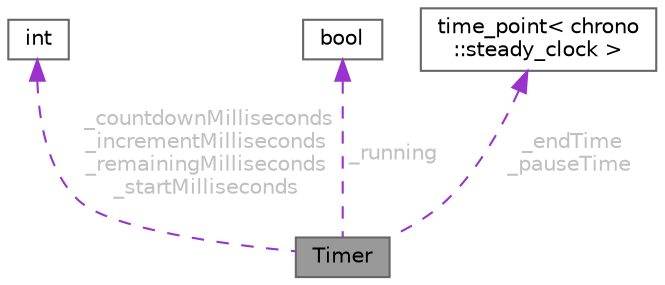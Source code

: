 digraph "Timer"
{
 // INTERACTIVE_SVG=YES
 // LATEX_PDF_SIZE
  bgcolor="transparent";
  edge [fontname=Helvetica,fontsize=10,labelfontname=Helvetica,labelfontsize=10];
  node [fontname=Helvetica,fontsize=10,shape=box,height=0.2,width=0.4];
  Node1 [id="Node000001",label="Timer",height=0.2,width=0.4,color="gray40", fillcolor="grey60", style="filled", fontcolor="black",tooltip="The Timer class provides a countdown timer with start, pause, resume, reset, and time adjustment func..."];
  Node2 -> Node1 [id="edge1_Node000001_Node000002",dir="back",color="darkorchid3",style="dashed",tooltip=" ",label=" _countdownMilliseconds\n_incrementMilliseconds\n_remainingMilliseconds\n_startMilliseconds",fontcolor="grey" ];
  Node2 [id="Node000002",label="int",height=0.2,width=0.4,color="gray40", fillcolor="white", style="filled",tooltip=" "];
  Node3 -> Node1 [id="edge2_Node000001_Node000003",dir="back",color="darkorchid3",style="dashed",tooltip=" ",label=" _running",fontcolor="grey" ];
  Node3 [id="Node000003",label="bool",height=0.2,width=0.4,color="gray40", fillcolor="white", style="filled",tooltip=" "];
  Node4 -> Node1 [id="edge3_Node000001_Node000004",dir="back",color="darkorchid3",style="dashed",tooltip=" ",label=" _endTime\n_pauseTime",fontcolor="grey" ];
  Node4 [id="Node000004",label="time_point\< chrono\l::steady_clock \>",height=0.2,width=0.4,color="gray40", fillcolor="white", style="filled",tooltip=" "];
}
